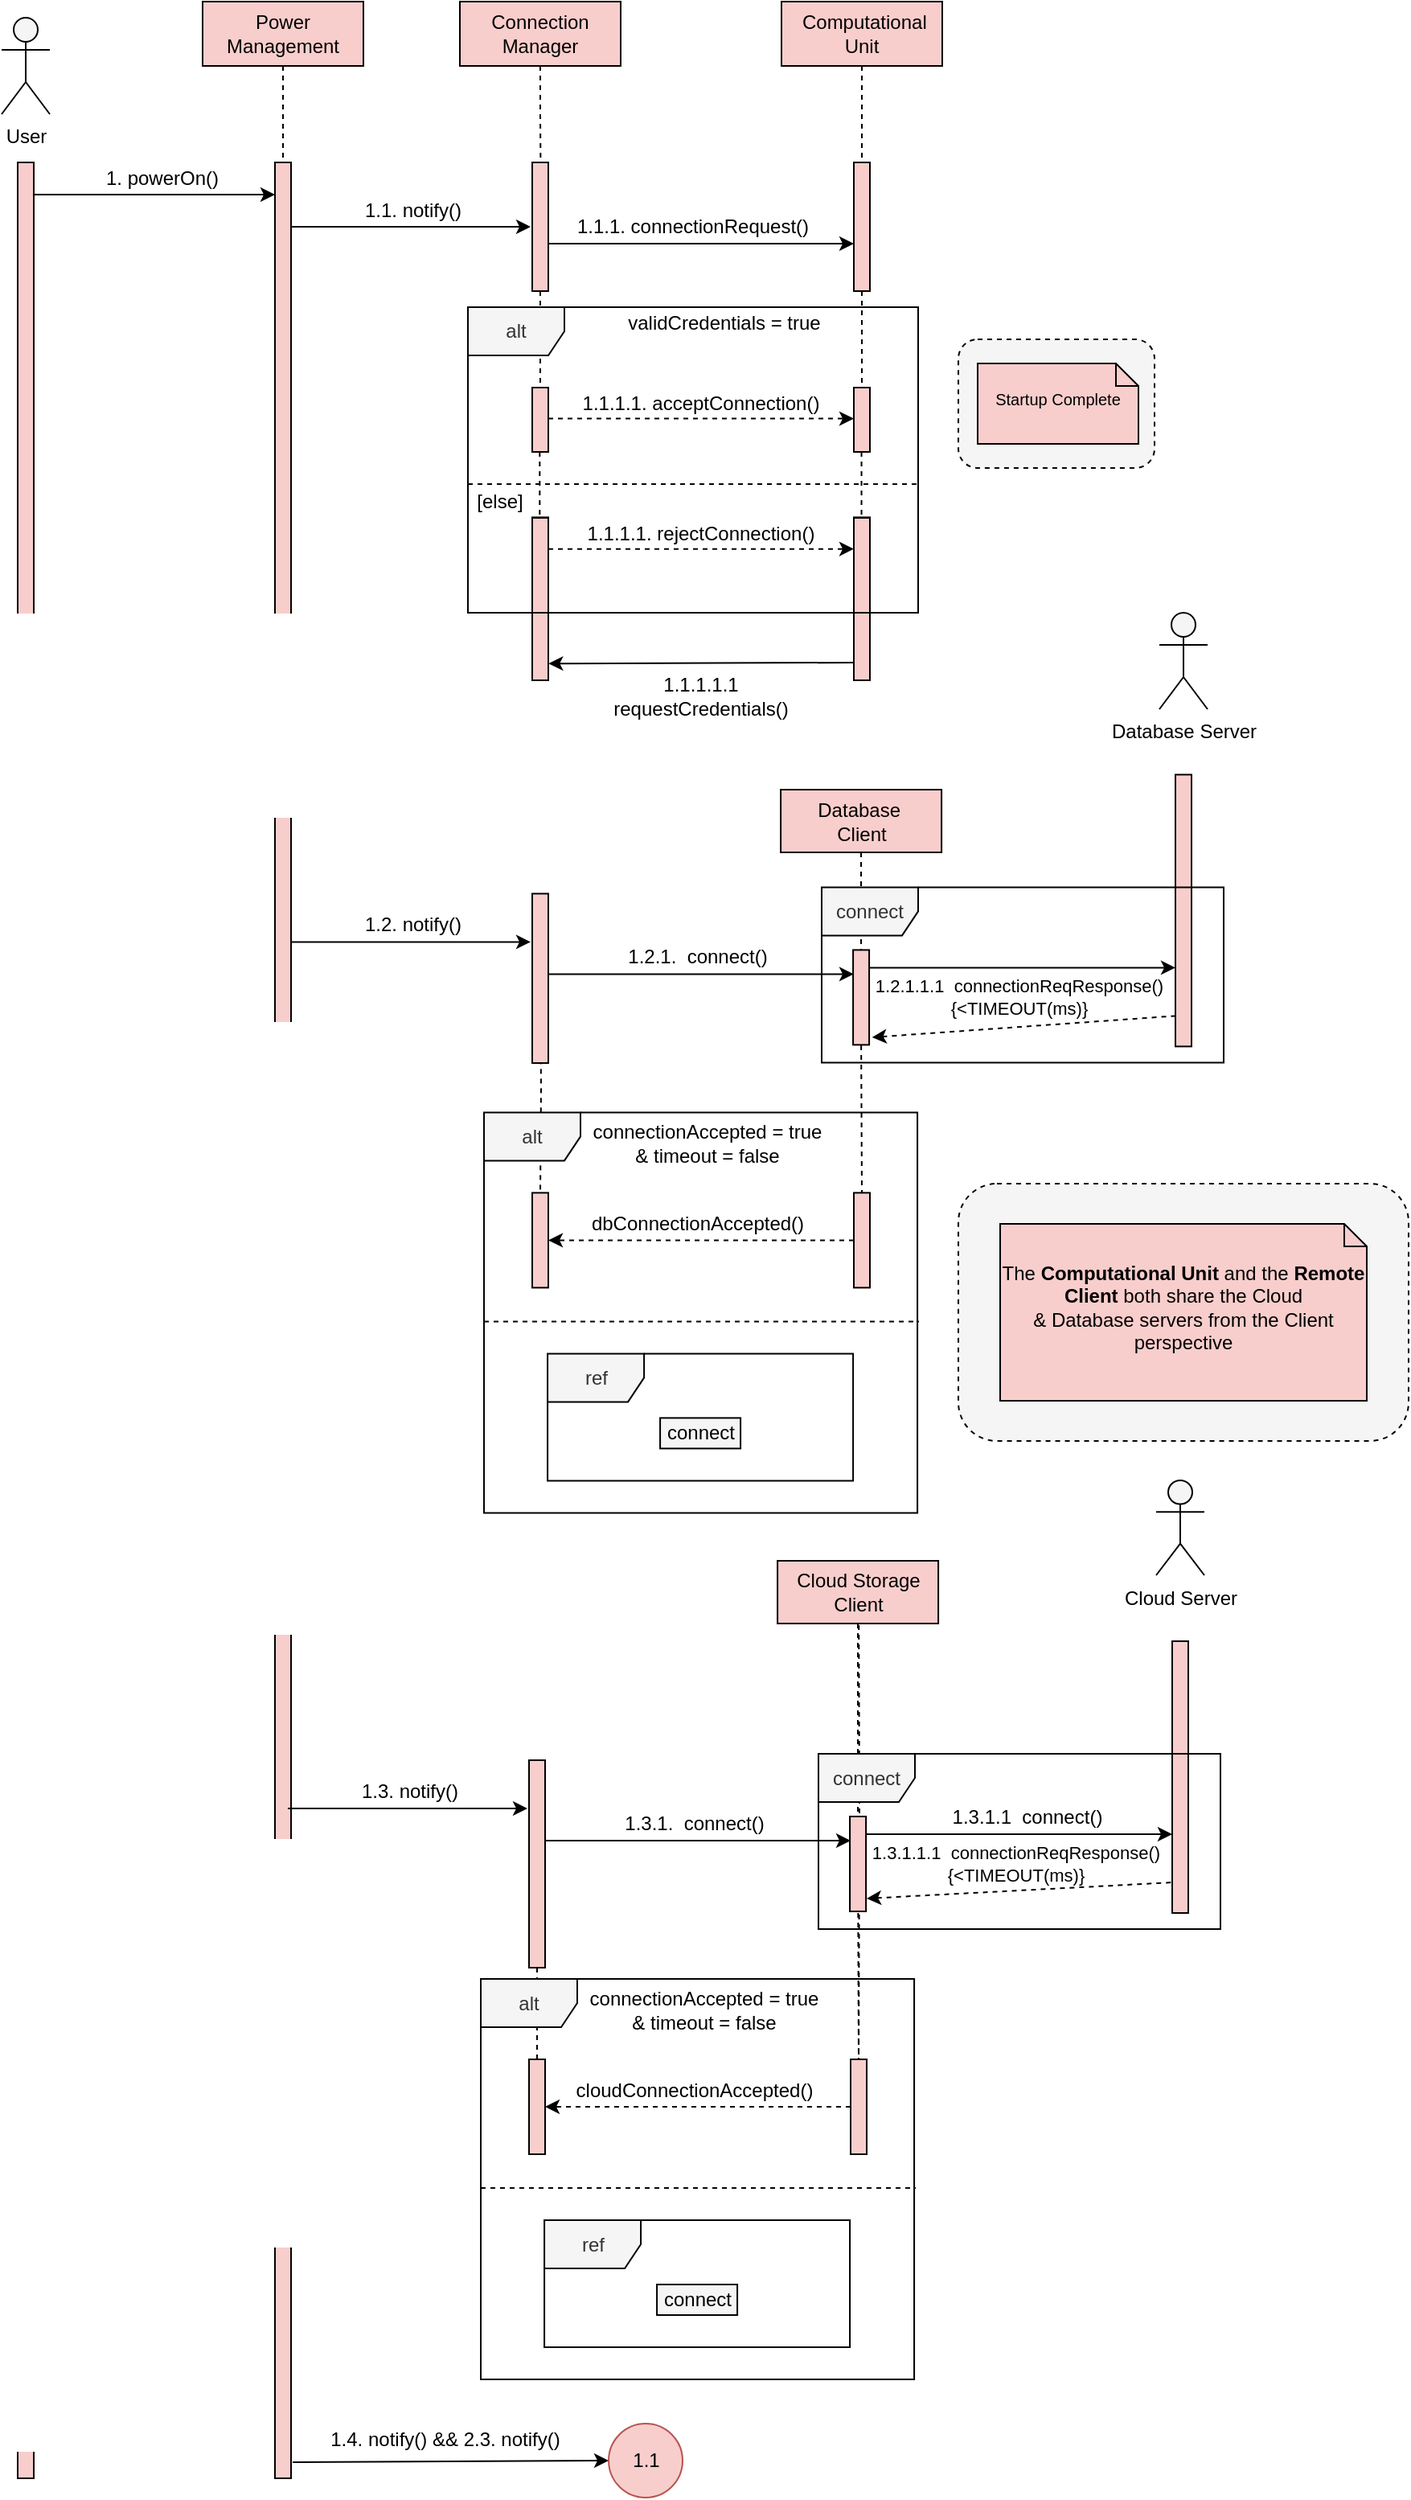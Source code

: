 <mxfile version="12.3.2" type="device" pages="2"><diagram id="1ablvZle9GCVmPMwr8qV" name="1"><mxGraphModel dx="2370" dy="1370" grid="1" gridSize="10" guides="1" tooltips="1" connect="1" arrows="1" fold="1" page="1" pageScale="1" pageWidth="1169" pageHeight="827" math="0" shadow="0"><root><mxCell id="iLiBDpYErnIaQqyQJqDV-0"/><mxCell id="iLiBDpYErnIaQqyQJqDV-1" parent="iLiBDpYErnIaQqyQJqDV-0"/><mxCell id="kvuM64gxJaWS56jih5vW-113" value="" style="rounded=1;whiteSpace=wrap;html=1;strokeColor=#000000;align=center;dashed=1;fillColor=#f5f5f5;fontColor=#333333;" parent="iLiBDpYErnIaQqyQJqDV-1" vertex="1"><mxGeometry x="665" y="320" width="122" height="80" as="geometry"/></mxCell><mxCell id="kvuM64gxJaWS56jih5vW-112" value="" style="rounded=1;whiteSpace=wrap;html=1;strokeColor=#000000;align=center;dashed=1;fillColor=#f5f5f5;fontColor=#333333;" parent="iLiBDpYErnIaQqyQJqDV-1" vertex="1"><mxGeometry x="665" y="845" width="280" height="160" as="geometry"/></mxCell><mxCell id="kvuM64gxJaWS56jih5vW-3" value="User" style="shape=umlActor;verticalLabelPosition=bottom;verticalAlign=top;html=1;outlineConnect=0;fillColor=#F5F5F5;" parent="iLiBDpYErnIaQqyQJqDV-1" vertex="1"><mxGeometry x="70" y="120" width="30" height="60" as="geometry"/></mxCell><mxCell id="kvuM64gxJaWS56jih5vW-4" style="rounded=0;orthogonalLoop=1;jettySize=auto;html=1;endArrow=classic;endFill=1;" parent="iLiBDpYErnIaQqyQJqDV-1" edge="1"><mxGeometry relative="1" as="geometry"><mxPoint x="399" y="250.0" as="targetPoint"/><mxPoint x="250.0" y="250.0" as="sourcePoint"/></mxGeometry></mxCell><mxCell id="kvuM64gxJaWS56jih5vW-5" value="" style="endArrow=classic;html=1;" parent="iLiBDpYErnIaQqyQJqDV-1" edge="1"><mxGeometry width="50" height="50" relative="1" as="geometry"><mxPoint x="90" y="230.0" as="sourcePoint"/><mxPoint x="240.0" y="230.0" as="targetPoint"/></mxGeometry></mxCell><mxCell id="kvuM64gxJaWS56jih5vW-6" value="1. powerOn()" style="text;html=1;strokeColor=none;fillColor=none;align=center;verticalAlign=middle;whiteSpace=wrap;rounded=0;" parent="iLiBDpYErnIaQqyQJqDV-1" vertex="1"><mxGeometry x="110" y="210" width="120" height="20" as="geometry"/></mxCell><mxCell id="kvuM64gxJaWS56jih5vW-7" style="edgeStyle=orthogonalEdgeStyle;rounded=0;orthogonalLoop=1;jettySize=auto;html=1;dashed=1;endArrow=none;endFill=0;" parent="iLiBDpYErnIaQqyQJqDV-1" source="kvuM64gxJaWS56jih5vW-8" target="kvuM64gxJaWS56jih5vW-22" edge="1"><mxGeometry relative="1" as="geometry"/></mxCell><mxCell id="kvuM64gxJaWS56jih5vW-8" value="Power Management" style="rounded=0;whiteSpace=wrap;html=1;fillColor=#B8DFA4;" parent="iLiBDpYErnIaQqyQJqDV-1" vertex="1"><mxGeometry x="195" y="110" width="100" height="40" as="geometry"/></mxCell><mxCell id="kvuM64gxJaWS56jih5vW-9" style="edgeStyle=orthogonalEdgeStyle;rounded=0;orthogonalLoop=1;jettySize=auto;html=1;entryX=0.5;entryY=0.002;entryDx=0;entryDy=0;entryPerimeter=0;dashed=1;endArrow=none;endFill=0;" parent="iLiBDpYErnIaQqyQJqDV-1" source="kvuM64gxJaWS56jih5vW-10" edge="1"><mxGeometry relative="1" as="geometry"><mxPoint x="405.207" y="210.241" as="targetPoint"/></mxGeometry></mxCell><mxCell id="kvuM64gxJaWS56jih5vW-10" value="Connection Management" style="rounded=0;whiteSpace=wrap;html=1;fillColor=#B8DFA4;" parent="iLiBDpYErnIaQqyQJqDV-1" vertex="1"><mxGeometry x="355" y="110" width="100" height="40" as="geometry"/></mxCell><mxCell id="kvuM64gxJaWS56jih5vW-11" value="1.1. notify()" style="text;html=1;strokeColor=none;fillColor=none;align=center;verticalAlign=middle;whiteSpace=wrap;rounded=0;" parent="iLiBDpYErnIaQqyQJqDV-1" vertex="1"><mxGeometry x="256.14" y="230" width="140" height="20" as="geometry"/></mxCell><mxCell id="kvuM64gxJaWS56jih5vW-16" value="Power Management" style="rounded=0;whiteSpace=wrap;html=1;fillColor=#B8DFA4;" parent="iLiBDpYErnIaQqyQJqDV-1" vertex="1"><mxGeometry x="195" y="110" width="100" height="40" as="geometry"/></mxCell><mxCell id="kvuM64gxJaWS56jih5vW-17" value="Connection Management" style="rounded=0;whiteSpace=wrap;html=1;fillColor=#B8DFA4;" parent="iLiBDpYErnIaQqyQJqDV-1" vertex="1"><mxGeometry x="355" y="110" width="100" height="40" as="geometry"/></mxCell><mxCell id="kvuM64gxJaWS56jih5vW-19" value="Power Management" style="rounded=0;whiteSpace=wrap;html=1;fillColor=#f8cecc;" parent="iLiBDpYErnIaQqyQJqDV-1" vertex="1"><mxGeometry x="195" y="110" width="100" height="40" as="geometry"/></mxCell><mxCell id="kvuM64gxJaWS56jih5vW-20" value="Connection Manager" style="rounded=0;whiteSpace=wrap;html=1;fillColor=#f8cecc;" parent="iLiBDpYErnIaQqyQJqDV-1" vertex="1"><mxGeometry x="355" y="110" width="100" height="40" as="geometry"/></mxCell><mxCell id="kvuM64gxJaWS56jih5vW-21" value="" style="points=[];perimeter=orthogonalPerimeter;rounded=0;shadow=0;strokeWidth=1;fillColor=#f8cecc;" parent="iLiBDpYErnIaQqyQJqDV-1" vertex="1"><mxGeometry x="400" y="210" width="10" height="80" as="geometry"/></mxCell><mxCell id="kvuM64gxJaWS56jih5vW-22" value="" style="points=[];perimeter=orthogonalPerimeter;rounded=0;shadow=0;strokeWidth=1;fillColor=#f8cecc;" parent="iLiBDpYErnIaQqyQJqDV-1" vertex="1"><mxGeometry x="240" y="210" width="10" height="1440" as="geometry"/></mxCell><mxCell id="kvuM64gxJaWS56jih5vW-23" value="" style="points=[];perimeter=orthogonalPerimeter;rounded=0;shadow=0;strokeWidth=1;fillColor=#f8cecc;" parent="iLiBDpYErnIaQqyQJqDV-1" vertex="1"><mxGeometry x="80" y="210" width="10" height="1440" as="geometry"/></mxCell><mxCell id="kvuM64gxJaWS56jih5vW-24" value="" style="points=[];perimeter=orthogonalPerimeter;rounded=0;shadow=0;strokeWidth=1;fillColor=#f8cecc;" parent="iLiBDpYErnIaQqyQJqDV-1" vertex="1"><mxGeometry x="600" y="210" width="10" height="80" as="geometry"/></mxCell><mxCell id="kvuM64gxJaWS56jih5vW-27" value="&amp;nbsp;Computational Unit" style="rounded=0;whiteSpace=wrap;html=1;fillColor=#f8cecc;" parent="iLiBDpYErnIaQqyQJqDV-1" vertex="1"><mxGeometry x="555" y="110" width="100" height="40" as="geometry"/></mxCell><mxCell id="kvuM64gxJaWS56jih5vW-28" style="edgeStyle=orthogonalEdgeStyle;rounded=0;orthogonalLoop=1;jettySize=auto;html=1;entryX=0.5;entryY=0.002;entryDx=0;entryDy=0;entryPerimeter=0;dashed=1;endArrow=none;endFill=0;" parent="iLiBDpYErnIaQqyQJqDV-1" edge="1"><mxGeometry relative="1" as="geometry"><mxPoint x="605" y="150" as="sourcePoint"/><mxPoint x="605" y="210" as="targetPoint"/></mxGeometry></mxCell><mxCell id="kvuM64gxJaWS56jih5vW-30" style="rounded=0;orthogonalLoop=1;jettySize=auto;html=1;endArrow=classic;endFill=1;" parent="iLiBDpYErnIaQqyQJqDV-1" target="kvuM64gxJaWS56jih5vW-24" edge="1"><mxGeometry relative="1" as="geometry"><mxPoint x="559" y="260.5" as="targetPoint"/><mxPoint x="410.0" y="260.5" as="sourcePoint"/></mxGeometry></mxCell><mxCell id="kvuM64gxJaWS56jih5vW-31" value="1.1.1. connectionRequest()" style="text;html=1;strokeColor=none;fillColor=none;align=center;verticalAlign=middle;whiteSpace=wrap;rounded=0;" parent="iLiBDpYErnIaQqyQJqDV-1" vertex="1"><mxGeometry x="425" y="240" width="150" height="20" as="geometry"/></mxCell><mxCell id="kvuM64gxJaWS56jih5vW-32" style="rounded=0;orthogonalLoop=1;jettySize=auto;html=1;dashed=1;endArrow=none;endFill=0;" parent="iLiBDpYErnIaQqyQJqDV-1" source="kvuM64gxJaWS56jih5vW-24" target="kvuM64gxJaWS56jih5vW-38" edge="1"><mxGeometry relative="1" as="geometry"><mxPoint x="605" y="308" as="sourcePoint"/></mxGeometry></mxCell><mxCell id="kvuM64gxJaWS56jih5vW-33" style="edgeStyle=none;rounded=0;orthogonalLoop=1;jettySize=auto;html=1;dashed=1;endArrow=none;endFill=0;" parent="iLiBDpYErnIaQqyQJqDV-1" source="kvuM64gxJaWS56jih5vW-21" target="kvuM64gxJaWS56jih5vW-36" edge="1"><mxGeometry relative="1" as="geometry"><mxPoint x="405" y="308" as="sourcePoint"/></mxGeometry></mxCell><mxCell id="kvuM64gxJaWS56jih5vW-35" style="edgeStyle=none;rounded=0;orthogonalLoop=1;jettySize=auto;html=1;entryX=0.466;entryY=0.006;entryDx=0;entryDy=0;entryPerimeter=0;dashed=1;endArrow=none;endFill=0;" parent="iLiBDpYErnIaQqyQJqDV-1" source="kvuM64gxJaWS56jih5vW-36" target="kvuM64gxJaWS56jih5vW-44" edge="1"><mxGeometry relative="1" as="geometry"/></mxCell><mxCell id="kvuM64gxJaWS56jih5vW-36" value="" style="points=[];perimeter=orthogonalPerimeter;rounded=0;shadow=0;strokeWidth=1;fillColor=#B8DFA4;" parent="iLiBDpYErnIaQqyQJqDV-1" vertex="1"><mxGeometry x="400" y="350" width="10" height="40" as="geometry"/></mxCell><mxCell id="kvuM64gxJaWS56jih5vW-37" style="edgeStyle=none;rounded=0;orthogonalLoop=1;jettySize=auto;html=1;entryX=0.477;entryY=-0.002;entryDx=0;entryDy=0;entryPerimeter=0;dashed=1;endArrow=none;endFill=0;" parent="iLiBDpYErnIaQqyQJqDV-1" source="kvuM64gxJaWS56jih5vW-38" target="kvuM64gxJaWS56jih5vW-43" edge="1"><mxGeometry relative="1" as="geometry"/></mxCell><mxCell id="kvuM64gxJaWS56jih5vW-38" value="" style="points=[];perimeter=orthogonalPerimeter;rounded=0;shadow=0;strokeWidth=1;fillColor=#B8DFA4;" parent="iLiBDpYErnIaQqyQJqDV-1" vertex="1"><mxGeometry x="600" y="350" width="10" height="40" as="geometry"/></mxCell><mxCell id="kvuM64gxJaWS56jih5vW-39" value="validCredentials = true" style="text;html=1;strokeColor=none;fillColor=none;align=center;verticalAlign=middle;whiteSpace=wrap;rounded=0;" parent="iLiBDpYErnIaQqyQJqDV-1" vertex="1"><mxGeometry x="447.5" y="300" width="142.5" height="20" as="geometry"/></mxCell><mxCell id="kvuM64gxJaWS56jih5vW-40" value="1.1.1.1. acceptConnection()" style="text;html=1;strokeColor=none;fillColor=none;align=center;verticalAlign=middle;whiteSpace=wrap;rounded=0;" parent="iLiBDpYErnIaQqyQJqDV-1" vertex="1"><mxGeometry x="425" y="350" width="160" height="20" as="geometry"/></mxCell><mxCell id="kvuM64gxJaWS56jih5vW-41" style="rounded=0;orthogonalLoop=1;jettySize=auto;html=1;endArrow=classic;endFill=1;dashed=1;" parent="iLiBDpYErnIaQqyQJqDV-1" edge="1"><mxGeometry relative="1" as="geometry"><mxPoint x="600.0" y="369.31" as="targetPoint"/><mxPoint x="410.0" y="369.31" as="sourcePoint"/></mxGeometry></mxCell><mxCell id="kvuM64gxJaWS56jih5vW-42" value="" style="endArrow=none;dashed=1;html=1;" parent="iLiBDpYErnIaQqyQJqDV-1" edge="1"><mxGeometry width="50" height="50" relative="1" as="geometry"><mxPoint x="360.0" y="410" as="sourcePoint"/><mxPoint x="641" y="410" as="targetPoint"/></mxGeometry></mxCell><mxCell id="kvuM64gxJaWS56jih5vW-43" value="" style="points=[];perimeter=orthogonalPerimeter;rounded=0;shadow=0;strokeWidth=1;fillColor=#B8DFA4;" parent="iLiBDpYErnIaQqyQJqDV-1" vertex="1"><mxGeometry x="600" y="430.69" width="10" height="40" as="geometry"/></mxCell><mxCell id="kvuM64gxJaWS56jih5vW-44" value="" style="points=[];perimeter=orthogonalPerimeter;rounded=0;shadow=0;strokeWidth=1;fillColor=#B8DFA4;" parent="iLiBDpYErnIaQqyQJqDV-1" vertex="1"><mxGeometry x="400" y="430.69" width="10" height="40" as="geometry"/></mxCell><mxCell id="kvuM64gxJaWS56jih5vW-45" value="[else]" style="text;html=1;strokeColor=none;fillColor=none;align=center;verticalAlign=middle;whiteSpace=wrap;rounded=0;" parent="iLiBDpYErnIaQqyQJqDV-1" vertex="1"><mxGeometry x="360" y="410.69" width="40" height="20" as="geometry"/></mxCell><mxCell id="kvuM64gxJaWS56jih5vW-46" value="1.1.1.1. rejectConnection()" style="text;html=1;strokeColor=none;fillColor=none;align=center;verticalAlign=middle;whiteSpace=wrap;rounded=0;" parent="iLiBDpYErnIaQqyQJqDV-1" vertex="1"><mxGeometry x="425" y="430.69" width="160" height="20" as="geometry"/></mxCell><mxCell id="kvuM64gxJaWS56jih5vW-47" style="rounded=0;orthogonalLoop=1;jettySize=auto;html=1;endArrow=classic;endFill=1;dashed=1;" parent="iLiBDpYErnIaQqyQJqDV-1" edge="1"><mxGeometry relative="1" as="geometry"><mxPoint x="600.0" y="450.35" as="targetPoint"/><mxPoint x="410.0" y="450.35" as="sourcePoint"/></mxGeometry></mxCell><mxCell id="kvuM64gxJaWS56jih5vW-48" value="" style="points=[];perimeter=orthogonalPerimeter;rounded=0;shadow=0;strokeWidth=1;fillColor=#f8cecc;" parent="iLiBDpYErnIaQqyQJqDV-1" vertex="1"><mxGeometry x="600" y="350" width="10" height="40" as="geometry"/></mxCell><mxCell id="kvuM64gxJaWS56jih5vW-49" value="" style="points=[];perimeter=orthogonalPerimeter;rounded=0;shadow=0;strokeWidth=1;fillColor=#f8cecc;" parent="iLiBDpYErnIaQqyQJqDV-1" vertex="1"><mxGeometry x="600" y="431" width="10" height="101" as="geometry"/></mxCell><mxCell id="kvuM64gxJaWS56jih5vW-50" value="" style="points=[];perimeter=orthogonalPerimeter;rounded=0;shadow=0;strokeWidth=1;fillColor=#f8cecc;" parent="iLiBDpYErnIaQqyQJqDV-1" vertex="1"><mxGeometry x="400" y="350" width="10" height="40" as="geometry"/></mxCell><mxCell id="kvuM64gxJaWS56jih5vW-51" value="" style="points=[];perimeter=orthogonalPerimeter;rounded=0;shadow=0;strokeWidth=1;fillColor=#f8cecc;" parent="iLiBDpYErnIaQqyQJqDV-1" vertex="1"><mxGeometry x="400" y="431" width="10" height="101" as="geometry"/></mxCell><mxCell id="kvuM64gxJaWS56jih5vW-52" value="&lt;font style=&quot;font-size: 10px&quot;&gt;Startup Complete&lt;/font&gt;" style="shape=note;whiteSpace=wrap;html=1;size=14;verticalAlign=middle;align=center;spacingTop=-6;fillColor=#f8cecc;strokeColor=#000000;" parent="iLiBDpYErnIaQqyQJqDV-1" vertex="1"><mxGeometry x="677" y="335" width="100" height="50" as="geometry"/></mxCell><mxCell id="kvuM64gxJaWS56jih5vW-53" style="rounded=0;orthogonalLoop=1;jettySize=auto;html=1;endArrow=classic;endFill=1;exitX=0;exitY=0.891;exitDx=0;exitDy=0;exitPerimeter=0;entryX=1.016;entryY=0.897;entryDx=0;entryDy=0;entryPerimeter=0;" parent="iLiBDpYErnIaQqyQJqDV-1" source="kvuM64gxJaWS56jih5vW-49" target="kvuM64gxJaWS56jih5vW-51" edge="1"><mxGeometry relative="1" as="geometry"><mxPoint x="610" y="612.0" as="targetPoint"/><mxPoint x="420.0" y="612.0" as="sourcePoint"/></mxGeometry></mxCell><mxCell id="kvuM64gxJaWS56jih5vW-54" value="1.1.1.1.1 requestCredentials()" style="text;html=1;strokeColor=none;fillColor=none;align=center;verticalAlign=middle;whiteSpace=wrap;rounded=0;" parent="iLiBDpYErnIaQqyQJqDV-1" vertex="1"><mxGeometry x="430" y="532" width="150" height="20" as="geometry"/></mxCell><mxCell id="kvuM64gxJaWS56jih5vW-34" value="alt" style="shape=umlFrame;whiteSpace=wrap;html=1;fillColor=#f5f5f5;fontColor=#333333;" parent="iLiBDpYErnIaQqyQJqDV-1" vertex="1"><mxGeometry x="360" y="300" width="280" height="190" as="geometry"/></mxCell><mxCell id="kvuM64gxJaWS56jih5vW-55" value="Database Server" style="shape=umlActor;verticalLabelPosition=bottom;verticalAlign=top;html=1;outlineConnect=0;fillColor=#F5F5F5;" parent="iLiBDpYErnIaQqyQJqDV-1" vertex="1"><mxGeometry x="790" y="490" width="30" height="60" as="geometry"/></mxCell><mxCell id="kvuM64gxJaWS56jih5vW-56" style="edgeStyle=orthogonalEdgeStyle;rounded=0;orthogonalLoop=1;jettySize=auto;html=1;dashed=1;endArrow=none;endFill=0;" parent="iLiBDpYErnIaQqyQJqDV-1" source="kvuM64gxJaWS56jih5vW-75" target="kvuM64gxJaWS56jih5vW-60" edge="1"><mxGeometry relative="1" as="geometry"><mxPoint x="605" y="820.69" as="targetPoint"/><mxPoint x="604.471" y="579.69" as="sourcePoint"/></mxGeometry></mxCell><mxCell id="kvuM64gxJaWS56jih5vW-57" style="edgeStyle=orthogonalEdgeStyle;rounded=0;orthogonalLoop=1;jettySize=auto;html=1;dashed=1;startArrow=none;startFill=0;endArrow=none;endFill=0;strokeColor=#000000;fontSize=11;" parent="iLiBDpYErnIaQqyQJqDV-1" target="kvuM64gxJaWS56jih5vW-72" edge="1"><mxGeometry relative="1" as="geometry"><mxPoint x="405" y="719.69" as="sourcePoint"/></mxGeometry></mxCell><mxCell id="kvuM64gxJaWS56jih5vW-58" style="rounded=0;orthogonalLoop=1;jettySize=auto;html=1;endArrow=classic;endFill=1;" parent="iLiBDpYErnIaQqyQJqDV-1" edge="1"><mxGeometry relative="1" as="geometry"><mxPoint x="600.0" y="714.69" as="targetPoint"/><mxPoint x="410.0" y="714.69" as="sourcePoint"/></mxGeometry></mxCell><mxCell id="kvuM64gxJaWS56jih5vW-59" style="edgeStyle=orthogonalEdgeStyle;rounded=0;orthogonalLoop=1;jettySize=auto;html=1;dashed=1;startArrow=none;startFill=0;endArrow=classic;endFill=1;strokeColor=#000000;fontSize=11;" parent="iLiBDpYErnIaQqyQJqDV-1" source="kvuM64gxJaWS56jih5vW-60" target="kvuM64gxJaWS56jih5vW-72" edge="1"><mxGeometry relative="1" as="geometry"/></mxCell><mxCell id="kvuM64gxJaWS56jih5vW-60" value="" style="points=[];perimeter=orthogonalPerimeter;rounded=0;shadow=0;strokeWidth=1;fillColor=#f8cecc;" parent="iLiBDpYErnIaQqyQJqDV-1" vertex="1"><mxGeometry x="600" y="850.69" width="10" height="59" as="geometry"/></mxCell><mxCell id="kvuM64gxJaWS56jih5vW-61" value="" style="points=[];perimeter=orthogonalPerimeter;rounded=0;shadow=0;strokeWidth=1;fillColor=#f8cecc;" parent="iLiBDpYErnIaQqyQJqDV-1" vertex="1"><mxGeometry x="800" y="590.69" width="10" height="169" as="geometry"/></mxCell><mxCell id="kvuM64gxJaWS56jih5vW-62" style="rounded=0;orthogonalLoop=1;jettySize=auto;html=1;endArrow=classic;endFill=1;" parent="iLiBDpYErnIaQqyQJqDV-1" edge="1"><mxGeometry relative="1" as="geometry"><mxPoint x="800.0" y="710.69" as="targetPoint"/><mxPoint x="610.0" y="710.69" as="sourcePoint"/></mxGeometry></mxCell><mxCell id="kvuM64gxJaWS56jih5vW-63" value="1.2.1.&amp;nbsp; connect()" style="text;html=1;strokeColor=none;fillColor=none;align=center;verticalAlign=middle;whiteSpace=wrap;rounded=0;" parent="iLiBDpYErnIaQqyQJqDV-1" vertex="1"><mxGeometry x="422.5" y="694.69" width="160" height="19" as="geometry"/></mxCell><mxCell id="kvuM64gxJaWS56jih5vW-64" style="rounded=0;orthogonalLoop=1;jettySize=auto;html=1;endArrow=classic;endFill=1;" parent="iLiBDpYErnIaQqyQJqDV-1" edge="1"><mxGeometry relative="1" as="geometry"><mxPoint x="399" y="694.69" as="targetPoint"/><mxPoint x="250.0" y="694.69" as="sourcePoint"/></mxGeometry></mxCell><mxCell id="kvuM64gxJaWS56jih5vW-65" value="1.2. notify()" style="text;html=1;strokeColor=none;fillColor=none;align=center;verticalAlign=middle;whiteSpace=wrap;rounded=0;" parent="iLiBDpYErnIaQqyQJqDV-1" vertex="1"><mxGeometry x="256.14" y="674.69" width="140" height="19" as="geometry"/></mxCell><mxCell id="kvuM64gxJaWS56jih5vW-66" style="rounded=0;orthogonalLoop=1;jettySize=auto;html=1;endArrow=none;endFill=0;startArrow=classic;startFill=1;dashed=1;exitX=1.179;exitY=0.921;exitDx=0;exitDy=0;exitPerimeter=0;" parent="iLiBDpYErnIaQqyQJqDV-1" source="kvuM64gxJaWS56jih5vW-73" edge="1"><mxGeometry relative="1" as="geometry"><mxPoint x="800.0" y="740.69" as="targetPoint"/><mxPoint x="730.935" y="800.69" as="sourcePoint"/></mxGeometry></mxCell><mxCell id="kvuM64gxJaWS56jih5vW-67" value="1.2.1.1.1&amp;nbsp; connectionReqResponse()&lt;br style=&quot;font-size: 11px&quot;&gt;{&amp;lt;TIMEOUT(ms)}" style="text;html=1;strokeColor=none;fillColor=none;align=center;verticalAlign=middle;whiteSpace=wrap;rounded=0;fontSize=11;" parent="iLiBDpYErnIaQqyQJqDV-1" vertex="1"><mxGeometry x="578" y="719.69" width="250" height="19" as="geometry"/></mxCell><mxCell id="kvuM64gxJaWS56jih5vW-68" value="connectionAccepted = true &amp;amp; timeout = false" style="text;html=1;strokeColor=none;fillColor=none;align=center;verticalAlign=middle;whiteSpace=wrap;rounded=0;" parent="iLiBDpYErnIaQqyQJqDV-1" vertex="1"><mxGeometry x="434.42" y="810.69" width="150.23" height="19" as="geometry"/></mxCell><mxCell id="kvuM64gxJaWS56jih5vW-69" value="ref" style="shape=umlFrame;whiteSpace=wrap;html=1;fillColor=#f5f5f5;fontColor=#333333;" parent="iLiBDpYErnIaQqyQJqDV-1" vertex="1"><mxGeometry x="409.54" y="950.69" width="190" height="79" as="geometry"/></mxCell><mxCell id="kvuM64gxJaWS56jih5vW-70" value="connect" style="rounded=0;whiteSpace=wrap;html=1;fillColor=#F5F5F5;" parent="iLiBDpYErnIaQqyQJqDV-1" vertex="1"><mxGeometry x="479.54" y="990.69" width="50" height="19" as="geometry"/></mxCell><mxCell id="kvuM64gxJaWS56jih5vW-71" value="" style="endArrow=none;dashed=1;html=1;" parent="iLiBDpYErnIaQqyQJqDV-1" edge="1"><mxGeometry width="50" height="50" relative="1" as="geometry"><mxPoint x="370.0" y="930.69" as="sourcePoint"/><mxPoint x="640.49" y="930.69" as="targetPoint"/></mxGeometry></mxCell><mxCell id="kvuM64gxJaWS56jih5vW-72" value="" style="points=[];perimeter=orthogonalPerimeter;rounded=0;shadow=0;strokeWidth=1;fillColor=#f8cecc;" parent="iLiBDpYErnIaQqyQJqDV-1" vertex="1"><mxGeometry x="400" y="850.69" width="10" height="59" as="geometry"/></mxCell><mxCell id="kvuM64gxJaWS56jih5vW-73" value="" style="points=[];perimeter=orthogonalPerimeter;rounded=0;shadow=0;strokeWidth=1;fillColor=#f8cecc;" parent="iLiBDpYErnIaQqyQJqDV-1" vertex="1"><mxGeometry x="599.54" y="699.69" width="10" height="59" as="geometry"/></mxCell><mxCell id="kvuM64gxJaWS56jih5vW-74" value="dbConnectionAccepted()" style="text;html=1;strokeColor=none;fillColor=none;align=center;verticalAlign=middle;whiteSpace=wrap;rounded=0;" parent="iLiBDpYErnIaQqyQJqDV-1" vertex="1"><mxGeometry x="422.5" y="860.69" width="160" height="19" as="geometry"/></mxCell><mxCell id="kvuM64gxJaWS56jih5vW-75" value="Database&amp;nbsp;&lt;br&gt;Client" style="rounded=0;whiteSpace=wrap;html=1;fillColor=#f8cecc;" parent="iLiBDpYErnIaQqyQJqDV-1" vertex="1"><mxGeometry x="554.54" y="600" width="100" height="39" as="geometry"/></mxCell><mxCell id="kvuM64gxJaWS56jih5vW-76" value="" style="points=[];perimeter=orthogonalPerimeter;rounded=0;shadow=0;strokeWidth=1;fillColor=#f8cecc;" parent="iLiBDpYErnIaQqyQJqDV-1" vertex="1"><mxGeometry x="400" y="664.69" width="10" height="105.31" as="geometry"/></mxCell><mxCell id="kvuM64gxJaWS56jih5vW-77" value="alt" style="shape=umlFrame;whiteSpace=wrap;html=1;fillColor=#f5f5f5;fontColor=#333333;" parent="iLiBDpYErnIaQqyQJqDV-1" vertex="1"><mxGeometry x="370" y="800.69" width="269.54" height="249" as="geometry"/></mxCell><mxCell id="kvuM64gxJaWS56jih5vW-78" value="connect" style="shape=umlFrame;whiteSpace=wrap;html=1;fillColor=#f5f5f5;fontColor=#333333;" parent="iLiBDpYErnIaQqyQJqDV-1" vertex="1"><mxGeometry x="580" y="660.69" width="250" height="109" as="geometry"/></mxCell><mxCell id="kvuM64gxJaWS56jih5vW-81" style="edgeStyle=orthogonalEdgeStyle;rounded=0;orthogonalLoop=1;jettySize=auto;html=1;dashed=1;endArrow=none;endFill=0;" parent="iLiBDpYErnIaQqyQJqDV-1" target="kvuM64gxJaWS56jih5vW-88" edge="1"><mxGeometry relative="1" as="geometry"><mxPoint x="603" y="1359.5" as="targetPoint"/><mxPoint x="603.0" y="1089.5" as="sourcePoint"/><Array as="points"/></mxGeometry></mxCell><mxCell id="kvuM64gxJaWS56jih5vW-82" value="Cloud Server" style="shape=umlActor;verticalLabelPosition=bottom;verticalAlign=top;html=1;outlineConnect=0;fillColor=#F5F5F5;" parent="iLiBDpYErnIaQqyQJqDV-1" vertex="1"><mxGeometry x="788" y="1029.5" width="30" height="59" as="geometry"/></mxCell><mxCell id="kvuM64gxJaWS56jih5vW-83" style="edgeStyle=orthogonalEdgeStyle;rounded=0;orthogonalLoop=1;jettySize=auto;html=1;dashed=1;endArrow=none;endFill=0;" parent="iLiBDpYErnIaQqyQJqDV-1" source="kvuM64gxJaWS56jih5vW-106" target="kvuM64gxJaWS56jih5vW-88" edge="1"><mxGeometry relative="1" as="geometry"><mxPoint x="603" y="1359.5" as="targetPoint"/><mxPoint x="603.0" y="1089.5" as="sourcePoint"/></mxGeometry></mxCell><mxCell id="kvuM64gxJaWS56jih5vW-84" style="edgeStyle=orthogonalEdgeStyle;rounded=0;orthogonalLoop=1;jettySize=auto;html=1;dashed=1;startArrow=none;startFill=0;endArrow=none;endFill=0;strokeColor=#000000;fontSize=11;" parent="iLiBDpYErnIaQqyQJqDV-1" source="kvuM64gxJaWS56jih5vW-85" target="kvuM64gxJaWS56jih5vW-101" edge="1"><mxGeometry relative="1" as="geometry"/></mxCell><mxCell id="kvuM64gxJaWS56jih5vW-85" value="" style="points=[];perimeter=orthogonalPerimeter;rounded=0;shadow=0;strokeWidth=1;fillColor=#B8DFA4;" parent="iLiBDpYErnIaQqyQJqDV-1" vertex="1"><mxGeometry x="398" y="1203.5" width="10" height="129" as="geometry"/></mxCell><mxCell id="kvuM64gxJaWS56jih5vW-86" style="rounded=0;orthogonalLoop=1;jettySize=auto;html=1;endArrow=classic;endFill=1;" parent="iLiBDpYErnIaQqyQJqDV-1" edge="1"><mxGeometry relative="1" as="geometry"><mxPoint x="598.0" y="1253.5" as="targetPoint"/><mxPoint x="408.0" y="1253.5" as="sourcePoint"/></mxGeometry></mxCell><mxCell id="kvuM64gxJaWS56jih5vW-87" style="edgeStyle=orthogonalEdgeStyle;rounded=0;orthogonalLoop=1;jettySize=auto;html=1;dashed=1;startArrow=none;startFill=0;endArrow=classic;endFill=1;strokeColor=#000000;fontSize=11;" parent="iLiBDpYErnIaQqyQJqDV-1" source="kvuM64gxJaWS56jih5vW-88" target="kvuM64gxJaWS56jih5vW-101" edge="1"><mxGeometry relative="1" as="geometry"/></mxCell><mxCell id="kvuM64gxJaWS56jih5vW-88" value="" style="points=[];perimeter=orthogonalPerimeter;rounded=0;shadow=0;strokeWidth=1;fillColor=#f8cecc;" parent="iLiBDpYErnIaQqyQJqDV-1" vertex="1"><mxGeometry x="598" y="1389.5" width="10" height="59" as="geometry"/></mxCell><mxCell id="kvuM64gxJaWS56jih5vW-89" value="" style="points=[];perimeter=orthogonalPerimeter;rounded=0;shadow=0;strokeWidth=1;fillColor=#f8cecc;" parent="iLiBDpYErnIaQqyQJqDV-1" vertex="1"><mxGeometry x="798" y="1129.5" width="10" height="169" as="geometry"/></mxCell><mxCell id="kvuM64gxJaWS56jih5vW-90" style="rounded=0;orthogonalLoop=1;jettySize=auto;html=1;endArrow=classic;endFill=1;" parent="iLiBDpYErnIaQqyQJqDV-1" edge="1"><mxGeometry relative="1" as="geometry"><mxPoint x="798.0" y="1249.5" as="targetPoint"/><mxPoint x="608.0" y="1249.5" as="sourcePoint"/></mxGeometry></mxCell><mxCell id="kvuM64gxJaWS56jih5vW-91" value="1.3.1.&amp;nbsp; connect()" style="text;html=1;strokeColor=none;fillColor=none;align=center;verticalAlign=middle;whiteSpace=wrap;rounded=0;" parent="iLiBDpYErnIaQqyQJqDV-1" vertex="1"><mxGeometry x="420.5" y="1233.5" width="160" height="19" as="geometry"/></mxCell><mxCell id="kvuM64gxJaWS56jih5vW-92" style="rounded=0;orthogonalLoop=1;jettySize=auto;html=1;endArrow=classic;endFill=1;" parent="iLiBDpYErnIaQqyQJqDV-1" edge="1"><mxGeometry relative="1" as="geometry"><mxPoint x="397" y="1233.5" as="targetPoint"/><mxPoint x="248.0" y="1233.5" as="sourcePoint"/></mxGeometry></mxCell><mxCell id="kvuM64gxJaWS56jih5vW-93" value="1.3. notify()" style="text;html=1;strokeColor=none;fillColor=none;align=center;verticalAlign=middle;whiteSpace=wrap;rounded=0;" parent="iLiBDpYErnIaQqyQJqDV-1" vertex="1"><mxGeometry x="254.14" y="1213.5" width="140" height="19" as="geometry"/></mxCell><mxCell id="kvuM64gxJaWS56jih5vW-94" value="1.3.1.1&amp;nbsp; connect()" style="text;html=1;strokeColor=none;fillColor=none;align=center;verticalAlign=middle;whiteSpace=wrap;rounded=0;" parent="iLiBDpYErnIaQqyQJqDV-1" vertex="1"><mxGeometry x="628" y="1229.5" width="160" height="19" as="geometry"/></mxCell><mxCell id="kvuM64gxJaWS56jih5vW-95" style="rounded=0;orthogonalLoop=1;jettySize=auto;html=1;endArrow=none;endFill=0;startArrow=classic;startFill=1;dashed=1;" parent="iLiBDpYErnIaQqyQJqDV-1" edge="1"><mxGeometry relative="1" as="geometry"><mxPoint x="798.0" y="1279.5" as="targetPoint"/><mxPoint x="608.0" y="1289.5" as="sourcePoint"/></mxGeometry></mxCell><mxCell id="kvuM64gxJaWS56jih5vW-96" value="1.3.1.1.1&amp;nbsp; connectionReqResponse()&lt;br style=&quot;font-size: 11px&quot;&gt;{&amp;lt;TIMEOUT(ms)}" style="text;html=1;strokeColor=none;fillColor=none;align=center;verticalAlign=middle;whiteSpace=wrap;rounded=0;fontSize=11;" parent="iLiBDpYErnIaQqyQJqDV-1" vertex="1"><mxGeometry x="576" y="1258.5" width="250" height="19" as="geometry"/></mxCell><mxCell id="kvuM64gxJaWS56jih5vW-97" value="connectionAccepted = true &amp;amp; timeout = false" style="text;html=1;strokeColor=none;fillColor=none;align=center;verticalAlign=middle;whiteSpace=wrap;rounded=0;" parent="iLiBDpYErnIaQqyQJqDV-1" vertex="1"><mxGeometry x="432.42" y="1349.5" width="150.23" height="19" as="geometry"/></mxCell><mxCell id="kvuM64gxJaWS56jih5vW-98" value="ref" style="shape=umlFrame;whiteSpace=wrap;html=1;fillColor=#f5f5f5;fontColor=#333333;" parent="iLiBDpYErnIaQqyQJqDV-1" vertex="1"><mxGeometry x="407.54" y="1489.5" width="190" height="79" as="geometry"/></mxCell><mxCell id="kvuM64gxJaWS56jih5vW-99" value="connect" style="rounded=0;whiteSpace=wrap;html=1;fillColor=#F5F5F5;" parent="iLiBDpYErnIaQqyQJqDV-1" vertex="1"><mxGeometry x="477.54" y="1529.5" width="50" height="19" as="geometry"/></mxCell><mxCell id="kvuM64gxJaWS56jih5vW-100" value="" style="endArrow=none;dashed=1;html=1;" parent="iLiBDpYErnIaQqyQJqDV-1" edge="1"><mxGeometry width="50" height="50" relative="1" as="geometry"><mxPoint x="368.0" y="1469.5" as="sourcePoint"/><mxPoint x="638.49" y="1469.5" as="targetPoint"/></mxGeometry></mxCell><mxCell id="kvuM64gxJaWS56jih5vW-101" value="" style="points=[];perimeter=orthogonalPerimeter;rounded=0;shadow=0;strokeWidth=1;fillColor=#f8cecc;" parent="iLiBDpYErnIaQqyQJqDV-1" vertex="1"><mxGeometry x="398" y="1389.5" width="10" height="59" as="geometry"/></mxCell><mxCell id="kvuM64gxJaWS56jih5vW-102" value="" style="points=[];perimeter=orthogonalPerimeter;rounded=0;shadow=0;strokeWidth=1;fillColor=#B8DFA4;" parent="iLiBDpYErnIaQqyQJqDV-1" vertex="1"><mxGeometry x="597.54" y="1238.5" width="10" height="59" as="geometry"/></mxCell><mxCell id="kvuM64gxJaWS56jih5vW-103" value="cloudConnectionAccepted()" style="text;html=1;strokeColor=none;fillColor=none;align=center;verticalAlign=middle;whiteSpace=wrap;rounded=0;" parent="iLiBDpYErnIaQqyQJqDV-1" vertex="1"><mxGeometry x="420.5" y="1399.5" width="160" height="19" as="geometry"/></mxCell><mxCell id="kvuM64gxJaWS56jih5vW-104" value="" style="points=[];perimeter=orthogonalPerimeter;rounded=0;shadow=0;strokeWidth=1;fillColor=#f8cecc;" parent="iLiBDpYErnIaQqyQJqDV-1" vertex="1"><mxGeometry x="597.54" y="1238.5" width="10" height="59" as="geometry"/></mxCell><mxCell id="kvuM64gxJaWS56jih5vW-105" value="" style="points=[];perimeter=orthogonalPerimeter;rounded=0;shadow=0;strokeWidth=1;fillColor=#f8cecc;" parent="iLiBDpYErnIaQqyQJqDV-1" vertex="1"><mxGeometry x="398" y="1203.5" width="10" height="129" as="geometry"/></mxCell><mxCell id="kvuM64gxJaWS56jih5vW-106" value="Cloud Storage&lt;br&gt;Client" style="rounded=0;whiteSpace=wrap;html=1;fillColor=#f8cecc;" parent="iLiBDpYErnIaQqyQJqDV-1" vertex="1"><mxGeometry x="552.54" y="1079.5" width="100" height="39" as="geometry"/></mxCell><mxCell id="kvuM64gxJaWS56jih5vW-107" value="alt" style="shape=umlFrame;whiteSpace=wrap;html=1;fillColor=#f5f5f5;fontColor=#333333;" parent="iLiBDpYErnIaQqyQJqDV-1" vertex="1"><mxGeometry x="368" y="1339.5" width="269.54" height="249" as="geometry"/></mxCell><mxCell id="kvuM64gxJaWS56jih5vW-80" value="connect" style="shape=umlFrame;whiteSpace=wrap;html=1;fillColor=#f5f5f5;fontColor=#333333;" parent="iLiBDpYErnIaQqyQJqDV-1" vertex="1"><mxGeometry x="578" y="1199.5" width="250" height="109" as="geometry"/></mxCell><mxCell id="kvuM64gxJaWS56jih5vW-111" value="The &lt;b&gt;Computational Unit&lt;/b&gt; and the &lt;b&gt;Remote Client&lt;/b&gt; both share the Cloud &lt;br&gt;&amp;amp; Database servers from the Client&lt;br&gt;perspective" style="shape=note;html=1;size=14;verticalAlign=middle;align=center;spacingTop=-6;fillColor=#f8cecc;strokeColor=#000000;whiteSpace=wrap;" parent="iLiBDpYErnIaQqyQJqDV-1" vertex="1"><mxGeometry x="691" y="870" width="228" height="110" as="geometry"/></mxCell><mxCell id="IWQWthkeeUeXFLb9i4UF-1" style="rounded=0;orthogonalLoop=1;jettySize=auto;html=1;endArrow=classic;endFill=1;entryX=0;entryY=0.5;entryDx=0;entryDy=0;" parent="iLiBDpYErnIaQqyQJqDV-1" target="IWQWthkeeUeXFLb9i4UF-3" edge="1"><mxGeometry relative="1" as="geometry"><mxPoint x="400" y="1640" as="targetPoint"/><mxPoint x="251.0" y="1640" as="sourcePoint"/></mxGeometry></mxCell><mxCell id="IWQWthkeeUeXFLb9i4UF-2" value="1.4. notify() &amp;amp;&amp;amp; 2.3. notify()" style="text;html=1;strokeColor=none;fillColor=none;align=center;verticalAlign=middle;whiteSpace=wrap;rounded=0;" parent="iLiBDpYErnIaQqyQJqDV-1" vertex="1"><mxGeometry x="268.5" y="1616" width="154" height="19" as="geometry"/></mxCell><mxCell id="IWQWthkeeUeXFLb9i4UF-3" value="1.1" style="ellipse;whiteSpace=wrap;html=1;aspect=fixed;strokeColor=#b85450;fillColor=#f8cecc;align=center;" parent="iLiBDpYErnIaQqyQJqDV-1" vertex="1"><mxGeometry x="447.5" y="1616" width="46" height="46" as="geometry"/></mxCell></root></mxGraphModel></diagram><diagram id="2o7t3w3fFK2pybPz4Avv" name="2"><mxGraphModel dx="1185" dy="685" grid="1" gridSize="10" guides="1" tooltips="1" connect="1" arrows="1" fold="1" page="1" pageScale="1" pageWidth="1169" pageHeight="827" math="0" shadow="0"><root><mxCell id="weNvre6odI95mJ__72nm-0"/><mxCell id="weNvre6odI95mJ__72nm-1" parent="weNvre6odI95mJ__72nm-0"/><mxCell id="BvA345S9PQlWKIXn9sqp-2" value="User" style="shape=umlActor;verticalLabelPosition=bottom;verticalAlign=top;html=1;outlineConnect=0;fillColor=#F5F5F5;" parent="weNvre6odI95mJ__72nm-1" vertex="1"><mxGeometry x="70" y="120" width="30" height="60" as="geometry"/></mxCell><mxCell id="BvA345S9PQlWKIXn9sqp-3" style="rounded=0;orthogonalLoop=1;jettySize=auto;html=1;endArrow=classic;endFill=1;" parent="weNvre6odI95mJ__72nm-1" edge="1"><mxGeometry relative="1" as="geometry"><mxPoint x="399" y="250.0" as="targetPoint"/><mxPoint x="250.0" y="250.0" as="sourcePoint"/></mxGeometry></mxCell><mxCell id="BvA345S9PQlWKIXn9sqp-4" value="" style="endArrow=classic;html=1;" parent="weNvre6odI95mJ__72nm-1" edge="1"><mxGeometry width="50" height="50" relative="1" as="geometry"><mxPoint x="90" y="230.0" as="sourcePoint"/><mxPoint x="240.0" y="230.0" as="targetPoint"/></mxGeometry></mxCell><mxCell id="BvA345S9PQlWKIXn9sqp-5" value="1. powerOn()" style="text;html=1;strokeColor=none;fillColor=none;align=center;verticalAlign=middle;whiteSpace=wrap;rounded=0;" parent="weNvre6odI95mJ__72nm-1" vertex="1"><mxGeometry x="110" y="210" width="120" height="20" as="geometry"/></mxCell><mxCell id="BvA345S9PQlWKIXn9sqp-6" style="edgeStyle=orthogonalEdgeStyle;rounded=0;orthogonalLoop=1;jettySize=auto;html=1;dashed=1;endArrow=none;endFill=0;" parent="weNvre6odI95mJ__72nm-1" source="BvA345S9PQlWKIXn9sqp-7" target="BvA345S9PQlWKIXn9sqp-16" edge="1"><mxGeometry relative="1" as="geometry"/></mxCell><mxCell id="BvA345S9PQlWKIXn9sqp-7" value="Power Management" style="rounded=0;whiteSpace=wrap;html=1;fillColor=#B8DFA4;" parent="weNvre6odI95mJ__72nm-1" vertex="1"><mxGeometry x="195" y="110" width="100" height="40" as="geometry"/></mxCell><mxCell id="BvA345S9PQlWKIXn9sqp-8" style="edgeStyle=orthogonalEdgeStyle;rounded=0;orthogonalLoop=1;jettySize=auto;html=1;entryX=0.5;entryY=0.002;entryDx=0;entryDy=0;entryPerimeter=0;dashed=1;endArrow=none;endFill=0;" parent="weNvre6odI95mJ__72nm-1" source="BvA345S9PQlWKIXn9sqp-9" edge="1"><mxGeometry relative="1" as="geometry"><mxPoint x="405.207" y="210.241" as="targetPoint"/></mxGeometry></mxCell><mxCell id="BvA345S9PQlWKIXn9sqp-9" value="Connection Management" style="rounded=0;whiteSpace=wrap;html=1;fillColor=#B8DFA4;" parent="weNvre6odI95mJ__72nm-1" vertex="1"><mxGeometry x="355" y="110" width="100" height="40" as="geometry"/></mxCell><mxCell id="BvA345S9PQlWKIXn9sqp-10" value="2.1. notify()" style="text;html=1;strokeColor=none;fillColor=none;align=center;verticalAlign=middle;whiteSpace=wrap;rounded=0;" parent="weNvre6odI95mJ__72nm-1" vertex="1"><mxGeometry x="256.14" y="230" width="140" height="20" as="geometry"/></mxCell><mxCell id="BvA345S9PQlWKIXn9sqp-11" value="Power Management" style="rounded=0;whiteSpace=wrap;html=1;fillColor=#B8DFA4;" parent="weNvre6odI95mJ__72nm-1" vertex="1"><mxGeometry x="195" y="110" width="100" height="40" as="geometry"/></mxCell><mxCell id="BvA345S9PQlWKIXn9sqp-12" value="Connection Management" style="rounded=0;whiteSpace=wrap;html=1;fillColor=#B8DFA4;" parent="weNvre6odI95mJ__72nm-1" vertex="1"><mxGeometry x="355" y="110" width="100" height="40" as="geometry"/></mxCell><mxCell id="BvA345S9PQlWKIXn9sqp-13" value="Power Management" style="rounded=0;whiteSpace=wrap;html=1;fillColor=#f8cecc;" parent="weNvre6odI95mJ__72nm-1" vertex="1"><mxGeometry x="195" y="110" width="100" height="40" as="geometry"/></mxCell><mxCell id="BvA345S9PQlWKIXn9sqp-14" value="Connection Manager" style="rounded=0;whiteSpace=wrap;html=1;fillColor=#f8cecc;" parent="weNvre6odI95mJ__72nm-1" vertex="1"><mxGeometry x="355" y="110" width="100" height="40" as="geometry"/></mxCell><mxCell id="BvA345S9PQlWKIXn9sqp-15" value="" style="points=[];perimeter=orthogonalPerimeter;rounded=0;shadow=0;strokeWidth=1;fillColor=#f8cecc;" parent="weNvre6odI95mJ__72nm-1" vertex="1"><mxGeometry x="400" y="210" width="10" height="230" as="geometry"/></mxCell><mxCell id="BvA345S9PQlWKIXn9sqp-16" value="" style="points=[];perimeter=orthogonalPerimeter;rounded=0;shadow=0;strokeWidth=1;fillColor=#f8cecc;" parent="weNvre6odI95mJ__72nm-1" vertex="1"><mxGeometry x="240" y="210" width="10" height="290" as="geometry"/></mxCell><mxCell id="BvA345S9PQlWKIXn9sqp-17" value="" style="points=[];perimeter=orthogonalPerimeter;rounded=0;shadow=0;strokeWidth=1;fillColor=#f8cecc;" parent="weNvre6odI95mJ__72nm-1" vertex="1"><mxGeometry x="80" y="210" width="10" height="290" as="geometry"/></mxCell><mxCell id="BvA345S9PQlWKIXn9sqp-18" value="" style="points=[];perimeter=orthogonalPerimeter;rounded=0;shadow=0;strokeWidth=1;fillColor=#f8cecc;" parent="weNvre6odI95mJ__72nm-1" vertex="1"><mxGeometry x="580" y="210" width="10" height="230" as="geometry"/></mxCell><mxCell id="BvA345S9PQlWKIXn9sqp-19" value="User Interface" style="rounded=0;whiteSpace=wrap;html=1;fillColor=#f8cecc;" parent="weNvre6odI95mJ__72nm-1" vertex="1"><mxGeometry x="535" y="110" width="100" height="40" as="geometry"/></mxCell><mxCell id="BvA345S9PQlWKIXn9sqp-20" style="edgeStyle=orthogonalEdgeStyle;rounded=0;orthogonalLoop=1;jettySize=auto;html=1;entryX=0.5;entryY=0.002;entryDx=0;entryDy=0;entryPerimeter=0;dashed=1;endArrow=none;endFill=0;" parent="weNvre6odI95mJ__72nm-1" edge="1"><mxGeometry relative="1" as="geometry"><mxPoint x="585" y="150" as="sourcePoint"/><mxPoint x="585" y="210" as="targetPoint"/></mxGeometry></mxCell><mxCell id="4b3OF76DOrafPsDvVEJ1-1" value="2.1.1.&amp;nbsp; sceneSelection()" style="text;html=1;strokeColor=none;fillColor=none;align=center;verticalAlign=middle;whiteSpace=wrap;rounded=0;" vertex="1" parent="weNvre6odI95mJ__72nm-1"><mxGeometry x="415" y="250" width="150" height="20" as="geometry"/></mxCell><mxCell id="4b3OF76DOrafPsDvVEJ1-4" style="rounded=0;orthogonalLoop=1;jettySize=auto;html=1;endArrow=none;endFill=0;startArrow=classic;startFill=1;" edge="1" parent="weNvre6odI95mJ__72nm-1" target="BvA345S9PQlWKIXn9sqp-18"><mxGeometry relative="1" as="geometry"><mxPoint x="574.67" y="319.96" as="targetPoint"/><mxPoint x="410.0" y="320.0" as="sourcePoint"/></mxGeometry></mxCell><mxCell id="4b3OF76DOrafPsDvVEJ1-5" value="2.1.1.1 showFrames()" style="text;html=1;strokeColor=none;fillColor=none;align=center;verticalAlign=middle;whiteSpace=wrap;rounded=0;" vertex="1" parent="weNvre6odI95mJ__72nm-1"><mxGeometry x="420.14" y="300" width="140" height="20" as="geometry"/></mxCell><mxCell id="4b3OF76DOrafPsDvVEJ1-6" style="rounded=0;orthogonalLoop=1;jettySize=auto;html=1;endArrow=none;endFill=0;entryX=0.129;entryY=0.75;entryDx=0;entryDy=0;entryPerimeter=0;startArrow=classic;startFill=1;" edge="1" parent="weNvre6odI95mJ__72nm-1" target="BvA345S9PQlWKIXn9sqp-18"><mxGeometry relative="1" as="geometry"><mxPoint x="575.55" y="382.06" as="targetPoint"/><mxPoint x="410" y="382" as="sourcePoint"/></mxGeometry></mxCell><mxCell id="4b3OF76DOrafPsDvVEJ1-7" value="2.1.1.2 showInfo()" style="text;html=1;strokeColor=none;fillColor=none;align=center;verticalAlign=middle;whiteSpace=wrap;rounded=0;" vertex="1" parent="weNvre6odI95mJ__72nm-1"><mxGeometry x="420.14" y="360" width="140" height="20" as="geometry"/></mxCell><mxCell id="4b3OF76DOrafPsDvVEJ1-8" style="rounded=0;orthogonalLoop=1;jettySize=auto;html=1;endArrow=classic;endFill=1;entryX=-0.033;entryY=0.261;entryDx=0;entryDy=0;entryPerimeter=0;" edge="1" parent="weNvre6odI95mJ__72nm-1" target="BvA345S9PQlWKIXn9sqp-18"><mxGeometry relative="1" as="geometry"><mxPoint x="570" y="270" as="targetPoint"/><mxPoint x="410.0" y="270.0" as="sourcePoint"/></mxGeometry></mxCell><mxCell id="4b3OF76DOrafPsDvVEJ1-10" style="rounded=0;orthogonalLoop=1;jettySize=auto;html=1;endArrow=classic;endFill=1;" edge="1" parent="weNvre6odI95mJ__72nm-1"><mxGeometry relative="1" as="geometry"><mxPoint x="250" y="480" as="targetPoint"/><mxPoint x="250" y="460" as="sourcePoint"/><Array as="points"><mxPoint x="260" y="460"/><mxPoint x="270" y="460"/><mxPoint x="270" y="470"/><mxPoint x="270" y="480"/><mxPoint x="260" y="480"/></Array></mxGeometry></mxCell><mxCell id="4b3OF76DOrafPsDvVEJ1-11" value="2.2.&amp;nbsp; awaitNotification()" style="text;html=1;strokeColor=none;fillColor=none;align=center;verticalAlign=middle;whiteSpace=wrap;rounded=0;" vertex="1" parent="weNvre6odI95mJ__72nm-1"><mxGeometry x="270" y="460" width="150" height="20" as="geometry"/></mxCell></root></mxGraphModel></diagram></mxfile>